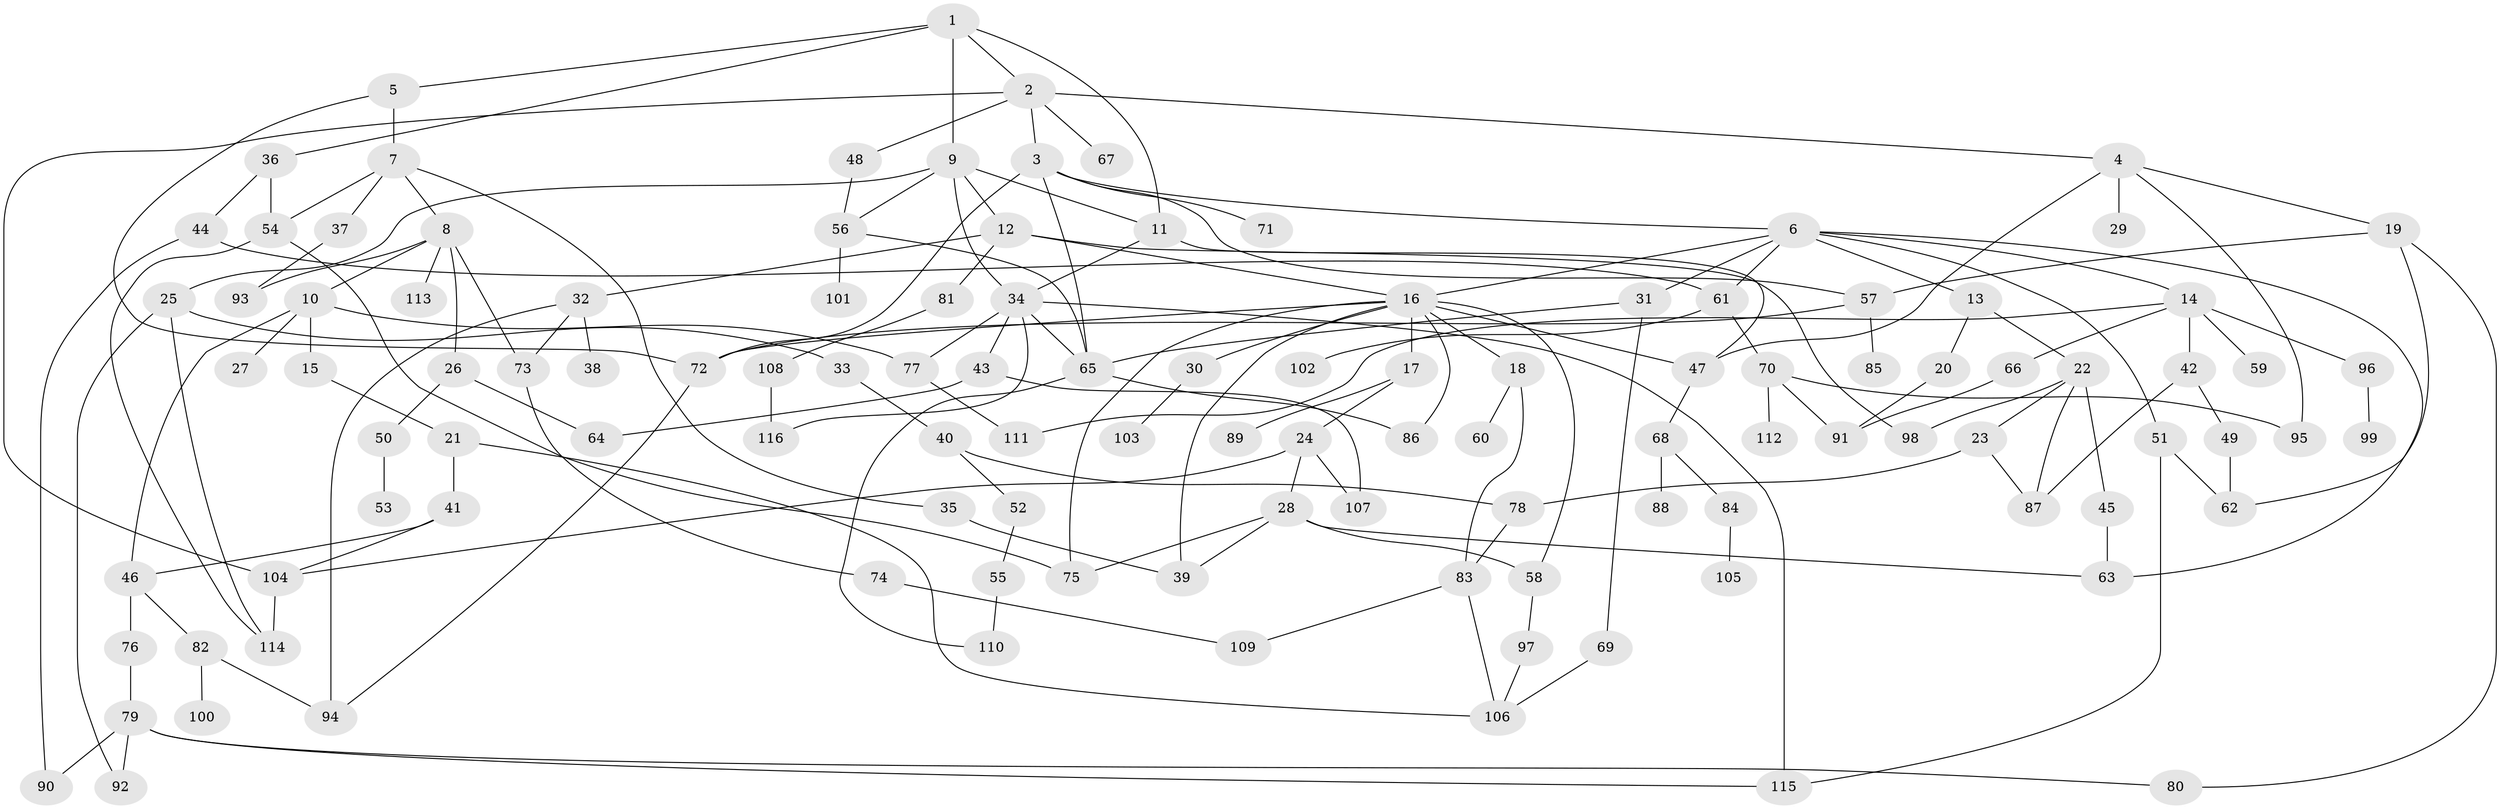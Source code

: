 // coarse degree distribution, {17: 0.014492753623188406, 12: 0.014492753623188406, 4: 0.15942028985507245, 3: 0.15942028985507245, 11: 0.014492753623188406, 5: 0.07246376811594203, 2: 0.3188405797101449, 15: 0.014492753623188406, 7: 0.014492753623188406, 6: 0.043478260869565216, 1: 0.17391304347826086}
// Generated by graph-tools (version 1.1) at 2025/17/03/04/25 18:17:14]
// undirected, 116 vertices, 172 edges
graph export_dot {
graph [start="1"]
  node [color=gray90,style=filled];
  1;
  2;
  3;
  4;
  5;
  6;
  7;
  8;
  9;
  10;
  11;
  12;
  13;
  14;
  15;
  16;
  17;
  18;
  19;
  20;
  21;
  22;
  23;
  24;
  25;
  26;
  27;
  28;
  29;
  30;
  31;
  32;
  33;
  34;
  35;
  36;
  37;
  38;
  39;
  40;
  41;
  42;
  43;
  44;
  45;
  46;
  47;
  48;
  49;
  50;
  51;
  52;
  53;
  54;
  55;
  56;
  57;
  58;
  59;
  60;
  61;
  62;
  63;
  64;
  65;
  66;
  67;
  68;
  69;
  70;
  71;
  72;
  73;
  74;
  75;
  76;
  77;
  78;
  79;
  80;
  81;
  82;
  83;
  84;
  85;
  86;
  87;
  88;
  89;
  90;
  91;
  92;
  93;
  94;
  95;
  96;
  97;
  98;
  99;
  100;
  101;
  102;
  103;
  104;
  105;
  106;
  107;
  108;
  109;
  110;
  111;
  112;
  113;
  114;
  115;
  116;
  1 -- 2;
  1 -- 5;
  1 -- 9;
  1 -- 11;
  1 -- 36;
  2 -- 3;
  2 -- 4;
  2 -- 48;
  2 -- 67;
  2 -- 104;
  3 -- 6;
  3 -- 65;
  3 -- 71;
  3 -- 57;
  3 -- 72;
  4 -- 19;
  4 -- 29;
  4 -- 95;
  4 -- 47;
  5 -- 7;
  5 -- 72;
  6 -- 13;
  6 -- 14;
  6 -- 31;
  6 -- 51;
  6 -- 63;
  6 -- 61;
  6 -- 16;
  7 -- 8;
  7 -- 35;
  7 -- 37;
  7 -- 54;
  8 -- 10;
  8 -- 26;
  8 -- 93;
  8 -- 113;
  8 -- 73;
  9 -- 12;
  9 -- 25;
  9 -- 34;
  9 -- 56;
  9 -- 11;
  10 -- 15;
  10 -- 27;
  10 -- 46;
  10 -- 77;
  11 -- 34;
  11 -- 47;
  12 -- 16;
  12 -- 32;
  12 -- 81;
  12 -- 98;
  13 -- 20;
  13 -- 22;
  14 -- 42;
  14 -- 59;
  14 -- 66;
  14 -- 96;
  14 -- 111;
  15 -- 21;
  16 -- 17;
  16 -- 18;
  16 -- 30;
  16 -- 39;
  16 -- 47;
  16 -- 86;
  16 -- 75;
  16 -- 58;
  16 -- 72;
  17 -- 24;
  17 -- 89;
  18 -- 60;
  18 -- 83;
  19 -- 57;
  19 -- 80;
  19 -- 62;
  20 -- 91;
  21 -- 41;
  21 -- 106;
  22 -- 23;
  22 -- 45;
  22 -- 98;
  22 -- 87;
  23 -- 87;
  23 -- 78;
  24 -- 28;
  24 -- 104;
  24 -- 107;
  25 -- 33;
  25 -- 114;
  25 -- 92;
  26 -- 50;
  26 -- 64;
  28 -- 58;
  28 -- 75;
  28 -- 63;
  28 -- 39;
  30 -- 103;
  31 -- 69;
  31 -- 65;
  32 -- 38;
  32 -- 73;
  32 -- 94;
  33 -- 40;
  34 -- 43;
  34 -- 77;
  34 -- 115;
  34 -- 65;
  34 -- 116;
  35 -- 39;
  36 -- 44;
  36 -- 54;
  37 -- 93;
  40 -- 52;
  40 -- 78;
  41 -- 104;
  41 -- 46;
  42 -- 49;
  42 -- 87;
  43 -- 64;
  43 -- 107;
  44 -- 61;
  44 -- 90;
  45 -- 63;
  46 -- 76;
  46 -- 82;
  47 -- 68;
  48 -- 56;
  49 -- 62;
  50 -- 53;
  51 -- 115;
  51 -- 62;
  52 -- 55;
  54 -- 114;
  54 -- 75;
  55 -- 110;
  56 -- 101;
  56 -- 65;
  57 -- 72;
  57 -- 85;
  58 -- 97;
  61 -- 70;
  61 -- 102;
  65 -- 86;
  65 -- 110;
  66 -- 91;
  68 -- 84;
  68 -- 88;
  69 -- 106;
  70 -- 91;
  70 -- 112;
  70 -- 95;
  72 -- 94;
  73 -- 74;
  74 -- 109;
  76 -- 79;
  77 -- 111;
  78 -- 83;
  79 -- 80;
  79 -- 90;
  79 -- 92;
  79 -- 115;
  81 -- 108;
  82 -- 100;
  82 -- 94;
  83 -- 109;
  83 -- 106;
  84 -- 105;
  96 -- 99;
  97 -- 106;
  104 -- 114;
  108 -- 116;
}
